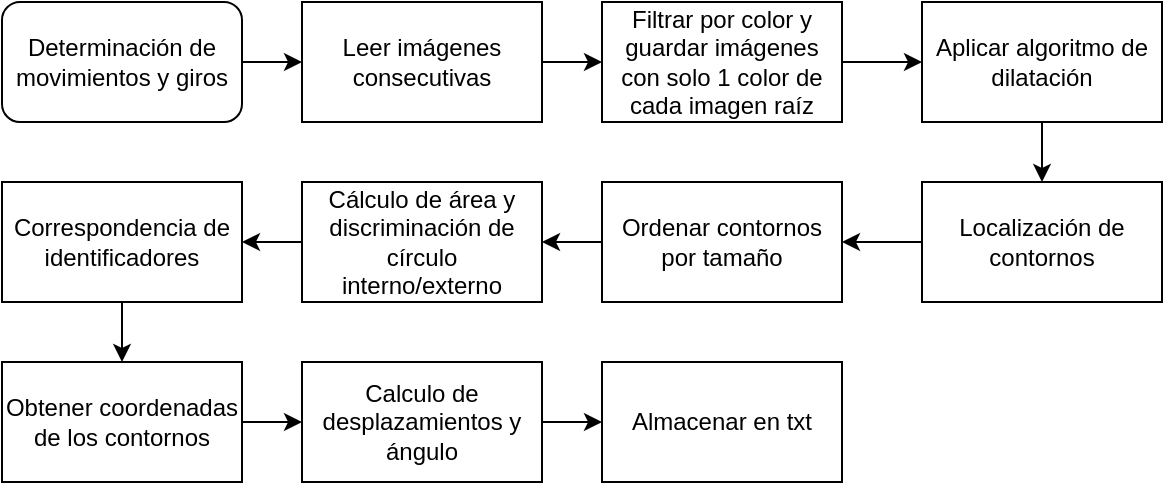 <mxfile version="14.5.1" type="device"><diagram id="yI5q8SZzYDywRO9SSnBt" name="Página-1"><mxGraphModel dx="1022" dy="507" grid="1" gridSize="10" guides="1" tooltips="1" connect="1" arrows="1" fold="1" page="1" pageScale="1" pageWidth="827" pageHeight="1169" math="0" shadow="0"><root><mxCell id="0"/><mxCell id="1" parent="0"/><mxCell id="IPqWW0i0rPYnHIpNgFDK-5" style="edgeStyle=orthogonalEdgeStyle;rounded=0;orthogonalLoop=1;jettySize=auto;html=1;entryX=0;entryY=0.5;entryDx=0;entryDy=0;" edge="1" parent="1" source="IPqWW0i0rPYnHIpNgFDK-1" target="IPqWW0i0rPYnHIpNgFDK-2"><mxGeometry relative="1" as="geometry"/></mxCell><mxCell id="IPqWW0i0rPYnHIpNgFDK-1" value="Determinación de movimientos y giros" style="rounded=1;whiteSpace=wrap;html=1;" vertex="1" parent="1"><mxGeometry x="60" y="40" width="120" height="60" as="geometry"/></mxCell><mxCell id="IPqWW0i0rPYnHIpNgFDK-6" style="edgeStyle=orthogonalEdgeStyle;rounded=0;orthogonalLoop=1;jettySize=auto;html=1;" edge="1" parent="1" source="IPqWW0i0rPYnHIpNgFDK-2" target="IPqWW0i0rPYnHIpNgFDK-3"><mxGeometry relative="1" as="geometry"/></mxCell><mxCell id="IPqWW0i0rPYnHIpNgFDK-2" value="Leer imágenes consecutivas" style="rounded=0;whiteSpace=wrap;html=1;" vertex="1" parent="1"><mxGeometry x="210" y="40" width="120" height="60" as="geometry"/></mxCell><mxCell id="IPqWW0i0rPYnHIpNgFDK-7" style="edgeStyle=orthogonalEdgeStyle;rounded=0;orthogonalLoop=1;jettySize=auto;html=1;entryX=0;entryY=0.5;entryDx=0;entryDy=0;" edge="1" parent="1" source="IPqWW0i0rPYnHIpNgFDK-3" target="IPqWW0i0rPYnHIpNgFDK-4"><mxGeometry relative="1" as="geometry"/></mxCell><mxCell id="IPqWW0i0rPYnHIpNgFDK-3" value="Filtrar por color y guardar imágenes con solo 1 color de cada imagen raíz" style="rounded=0;whiteSpace=wrap;html=1;" vertex="1" parent="1"><mxGeometry x="360" y="40" width="120" height="60" as="geometry"/></mxCell><mxCell id="IPqWW0i0rPYnHIpNgFDK-9" value="" style="edgeStyle=orthogonalEdgeStyle;rounded=0;orthogonalLoop=1;jettySize=auto;html=1;" edge="1" parent="1" source="IPqWW0i0rPYnHIpNgFDK-4" target="IPqWW0i0rPYnHIpNgFDK-8"><mxGeometry relative="1" as="geometry"/></mxCell><mxCell id="IPqWW0i0rPYnHIpNgFDK-4" value="Aplicar algoritmo de dilatación" style="rounded=0;whiteSpace=wrap;html=1;" vertex="1" parent="1"><mxGeometry x="520" y="40" width="120" height="60" as="geometry"/></mxCell><mxCell id="IPqWW0i0rPYnHIpNgFDK-11" style="edgeStyle=orthogonalEdgeStyle;rounded=0;orthogonalLoop=1;jettySize=auto;html=1;" edge="1" parent="1" source="IPqWW0i0rPYnHIpNgFDK-8" target="IPqWW0i0rPYnHIpNgFDK-10"><mxGeometry relative="1" as="geometry"/></mxCell><mxCell id="IPqWW0i0rPYnHIpNgFDK-8" value="Localización de contornos" style="rounded=0;whiteSpace=wrap;html=1;" vertex="1" parent="1"><mxGeometry x="520" y="130" width="120" height="60" as="geometry"/></mxCell><mxCell id="IPqWW0i0rPYnHIpNgFDK-18" style="edgeStyle=orthogonalEdgeStyle;rounded=0;orthogonalLoop=1;jettySize=auto;html=1;" edge="1" parent="1" source="IPqWW0i0rPYnHIpNgFDK-10" target="IPqWW0i0rPYnHIpNgFDK-15"><mxGeometry relative="1" as="geometry"/></mxCell><mxCell id="IPqWW0i0rPYnHIpNgFDK-10" value="Ordenar contornos por tamaño" style="rounded=0;whiteSpace=wrap;html=1;" vertex="1" parent="1"><mxGeometry x="360" y="130" width="120" height="60" as="geometry"/></mxCell><mxCell id="IPqWW0i0rPYnHIpNgFDK-21" style="edgeStyle=orthogonalEdgeStyle;rounded=0;orthogonalLoop=1;jettySize=auto;html=1;" edge="1" parent="1" source="IPqWW0i0rPYnHIpNgFDK-12" target="IPqWW0i0rPYnHIpNgFDK-13"><mxGeometry relative="1" as="geometry"/></mxCell><mxCell id="IPqWW0i0rPYnHIpNgFDK-12" value="Obtener coordenadas de los contornos" style="rounded=0;whiteSpace=wrap;html=1;" vertex="1" parent="1"><mxGeometry x="60" y="220" width="120" height="60" as="geometry"/></mxCell><mxCell id="IPqWW0i0rPYnHIpNgFDK-23" value="" style="edgeStyle=orthogonalEdgeStyle;rounded=0;orthogonalLoop=1;jettySize=auto;html=1;" edge="1" parent="1" source="IPqWW0i0rPYnHIpNgFDK-13" target="IPqWW0i0rPYnHIpNgFDK-22"><mxGeometry relative="1" as="geometry"/></mxCell><mxCell id="IPqWW0i0rPYnHIpNgFDK-13" value="Calculo de desplazamientos y ángulo" style="rounded=0;whiteSpace=wrap;html=1;" vertex="1" parent="1"><mxGeometry x="210" y="220" width="120" height="60" as="geometry"/></mxCell><mxCell id="IPqWW0i0rPYnHIpNgFDK-19" style="edgeStyle=orthogonalEdgeStyle;rounded=0;orthogonalLoop=1;jettySize=auto;html=1;" edge="1" parent="1" source="IPqWW0i0rPYnHIpNgFDK-15" target="IPqWW0i0rPYnHIpNgFDK-17"><mxGeometry relative="1" as="geometry"/></mxCell><mxCell id="IPqWW0i0rPYnHIpNgFDK-15" value="Cálculo de área y discriminación de círculo interno/externo" style="rounded=0;whiteSpace=wrap;html=1;" vertex="1" parent="1"><mxGeometry x="210" y="130" width="120" height="60" as="geometry"/></mxCell><mxCell id="IPqWW0i0rPYnHIpNgFDK-20" value="" style="edgeStyle=orthogonalEdgeStyle;rounded=0;orthogonalLoop=1;jettySize=auto;html=1;" edge="1" parent="1" source="IPqWW0i0rPYnHIpNgFDK-17" target="IPqWW0i0rPYnHIpNgFDK-12"><mxGeometry relative="1" as="geometry"/></mxCell><mxCell id="IPqWW0i0rPYnHIpNgFDK-17" value="Correspondencia de identificadores" style="rounded=0;whiteSpace=wrap;html=1;" vertex="1" parent="1"><mxGeometry x="60" y="130" width="120" height="60" as="geometry"/></mxCell><mxCell id="IPqWW0i0rPYnHIpNgFDK-22" value="Almacenar en txt" style="rounded=0;whiteSpace=wrap;html=1;" vertex="1" parent="1"><mxGeometry x="360" y="220" width="120" height="60" as="geometry"/></mxCell></root></mxGraphModel></diagram></mxfile>